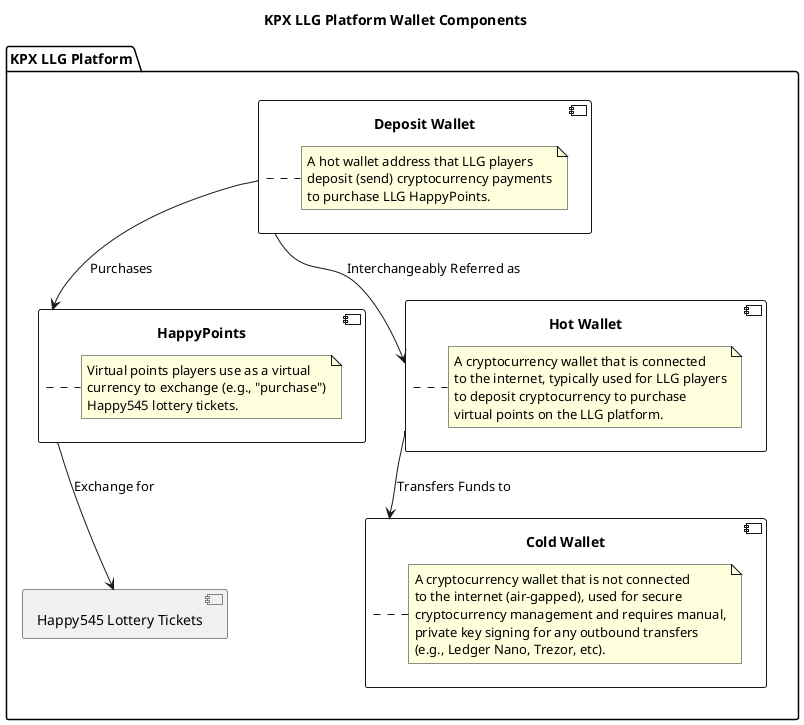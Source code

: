 @startuml

title KPX LLG Platform Wallet Components

package "KPX LLG Platform" {
    [Deposit Wallet] -down-> [HappyPoints] : Purchases
    [Deposit Wallet] -down-> [Hot Wallet] : Interchangeably Referred as
    [Hot Wallet] -down-> [Cold Wallet] : Transfers Funds to
    [HappyPoints] -down-> [Happy545 Lottery Tickets] : Exchange for
}

component "Deposit Wallet" {
    note right of [Deposit Wallet]
      A hot wallet address that LLG players
      deposit (send) cryptocurrency payments
      to purchase LLG HappyPoints.
    end note
}

component "HappyPoints" {
    note right of [HappyPoints]
      Virtual points players use as a virtual
      currency to exchange (e.g., "purchase")
      Happy545 lottery tickets.
    end note
}

component "Hot Wallet" {
    note right of [Hot Wallet]
      A cryptocurrency wallet that is connected
      to the internet, typically used for LLG players
      to deposit cryptocurrency to purchase
      virtual points on the LLG platform.
    end note
}

component "Cold Wallet" {
    note right of [Cold Wallet]
      A cryptocurrency wallet that is not connected
      to the internet (air-gapped), used for secure
      cryptocurrency management and requires manual,
      private key signing for any outbound transfers
      (e.g., Ledger Nano, Trezor, etc).
    end note
}

@enduml
